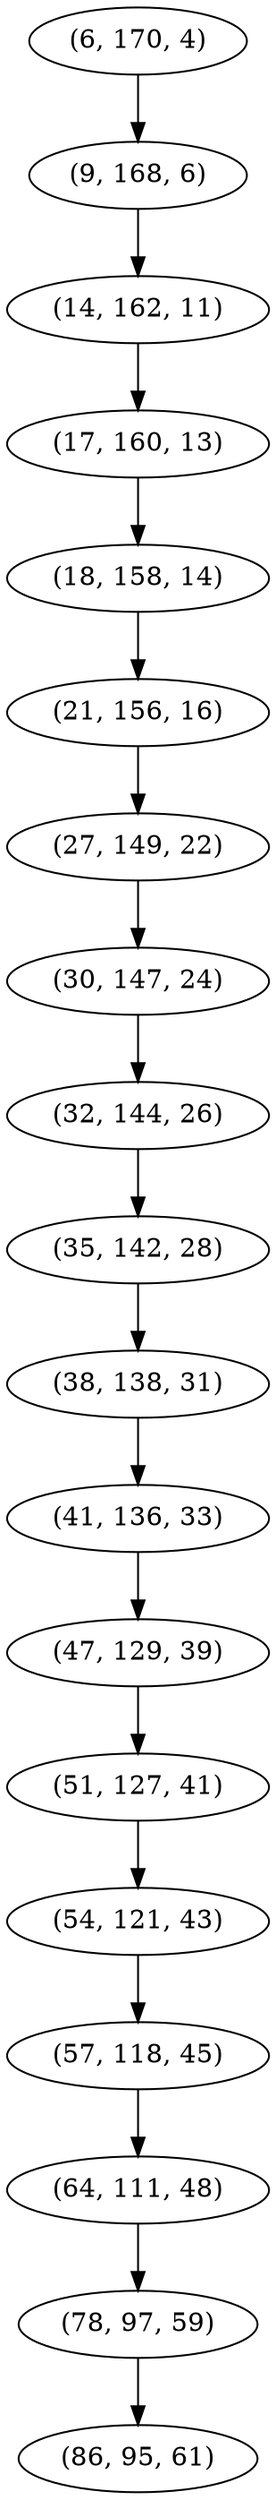 digraph tree {
    "(6, 170, 4)";
    "(9, 168, 6)";
    "(14, 162, 11)";
    "(17, 160, 13)";
    "(18, 158, 14)";
    "(21, 156, 16)";
    "(27, 149, 22)";
    "(30, 147, 24)";
    "(32, 144, 26)";
    "(35, 142, 28)";
    "(38, 138, 31)";
    "(41, 136, 33)";
    "(47, 129, 39)";
    "(51, 127, 41)";
    "(54, 121, 43)";
    "(57, 118, 45)";
    "(64, 111, 48)";
    "(78, 97, 59)";
    "(86, 95, 61)";
    "(6, 170, 4)" -> "(9, 168, 6)";
    "(9, 168, 6)" -> "(14, 162, 11)";
    "(14, 162, 11)" -> "(17, 160, 13)";
    "(17, 160, 13)" -> "(18, 158, 14)";
    "(18, 158, 14)" -> "(21, 156, 16)";
    "(21, 156, 16)" -> "(27, 149, 22)";
    "(27, 149, 22)" -> "(30, 147, 24)";
    "(30, 147, 24)" -> "(32, 144, 26)";
    "(32, 144, 26)" -> "(35, 142, 28)";
    "(35, 142, 28)" -> "(38, 138, 31)";
    "(38, 138, 31)" -> "(41, 136, 33)";
    "(41, 136, 33)" -> "(47, 129, 39)";
    "(47, 129, 39)" -> "(51, 127, 41)";
    "(51, 127, 41)" -> "(54, 121, 43)";
    "(54, 121, 43)" -> "(57, 118, 45)";
    "(57, 118, 45)" -> "(64, 111, 48)";
    "(64, 111, 48)" -> "(78, 97, 59)";
    "(78, 97, 59)" -> "(86, 95, 61)";
}
